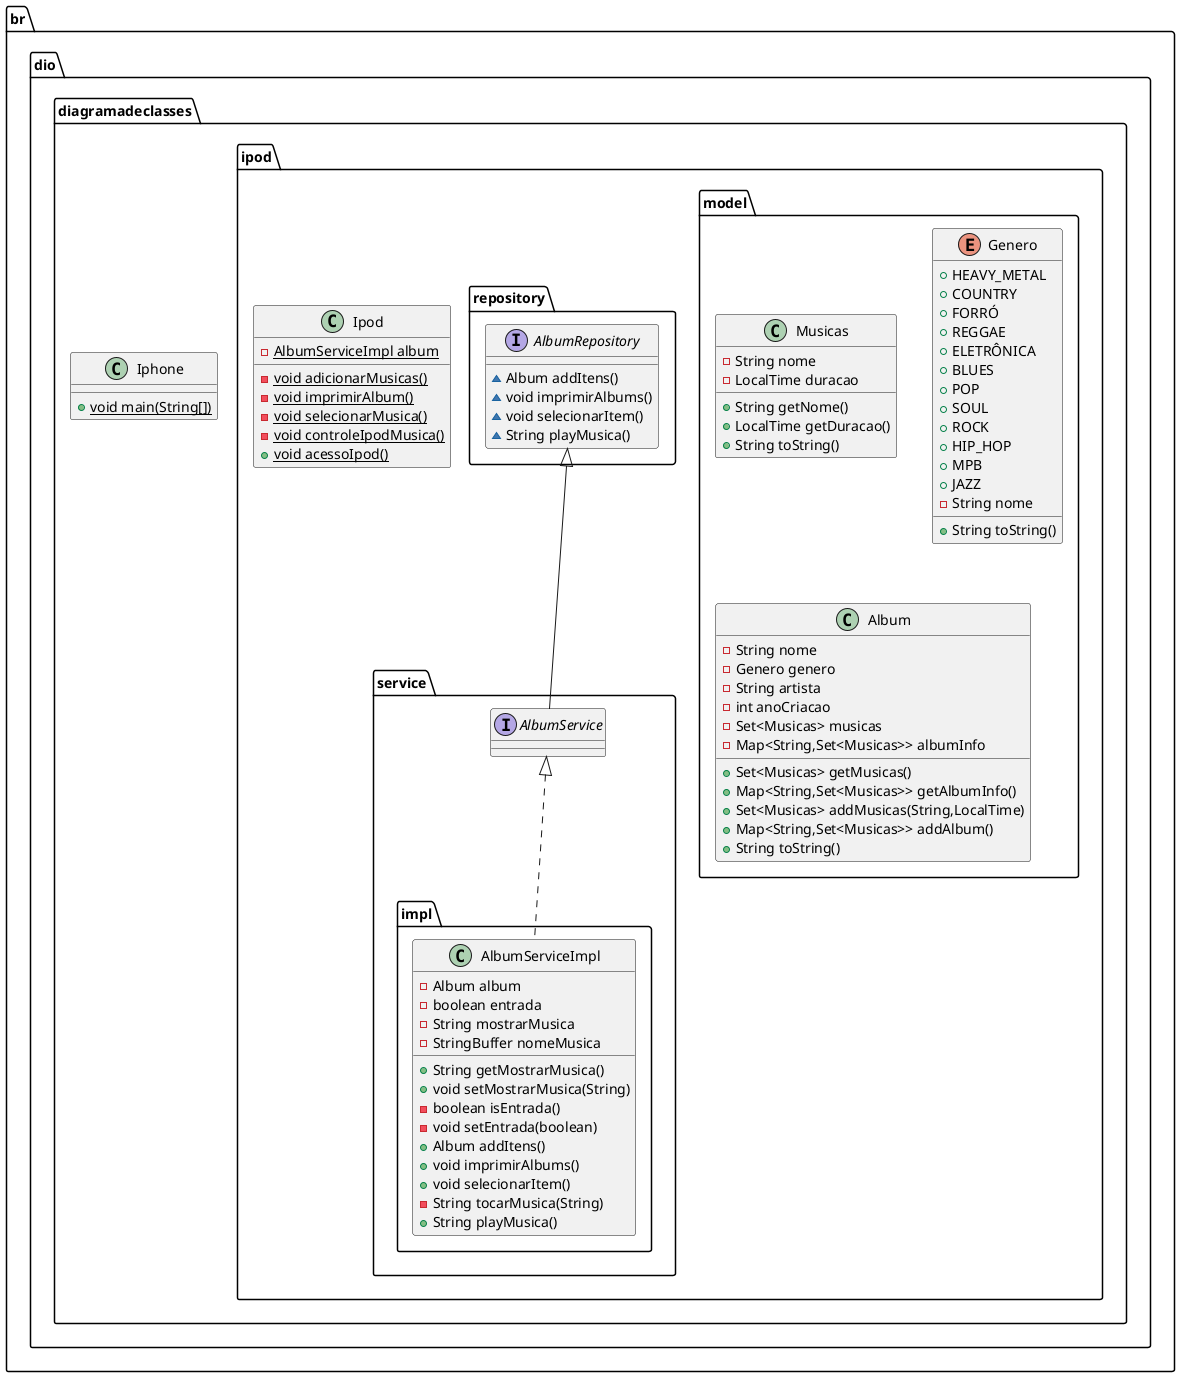 @startuml
interface br.dio.diagramadeclasses.ipod.service.AlbumService {
}
class br.dio.diagramadeclasses.ipod.model.Musicas {
- String nome
- LocalTime duracao
+ String getNome()
+ LocalTime getDuracao()
+ String toString()
}
interface br.dio.diagramadeclasses.ipod.repository.AlbumRepository {
~ Album addItens()
~ void imprimirAlbums()
~ void selecionarItem()
~ String playMusica()
}
enum br.dio.diagramadeclasses.ipod.model.Genero {
+  HEAVY_METAL
+  COUNTRY
+  FORRÓ
+  REGGAE
+  ELETRÔNICA
+  BLUES
+  POP
+  SOUL
+  ROCK
+  HIP_HOP
+  MPB
+  JAZZ
- String nome
+ String toString()
}
class br.dio.diagramadeclasses.ipod.Ipod {
- {static} AlbumServiceImpl album
- {static} void adicionarMusicas()
- {static} void imprimirAlbum()
- {static} void selecionarMusica()
- {static} void controleIpodMusica()
+ {static} void acessoIpod()
}
class br.dio.diagramadeclasses.Iphone {
+ {static} void main(String[])
}
class br.dio.diagramadeclasses.ipod.service.impl.AlbumServiceImpl {
- Album album
- boolean entrada
- String mostrarMusica
- StringBuffer nomeMusica
+ String getMostrarMusica()
+ void setMostrarMusica(String)
- boolean isEntrada()
- void setEntrada(boolean)
+ Album addItens()
+ void imprimirAlbums()
+ void selecionarItem()
- String tocarMusica(String)
+ String playMusica()
}
class br.dio.diagramadeclasses.ipod.model.Album {
- String nome
- Genero genero
- String artista
- int anoCriacao
- Set<Musicas> musicas
- Map<String,Set<Musicas>> albumInfo
+ Set<Musicas> getMusicas()
+ Map<String,Set<Musicas>> getAlbumInfo()
+ Set<Musicas> addMusicas(String,LocalTime)
+ Map<String,Set<Musicas>> addAlbum()
+ String toString()
}


br.dio.diagramadeclasses.ipod.repository.AlbumRepository <|-- br.dio.diagramadeclasses.ipod.service.AlbumService
br.dio.diagramadeclasses.ipod.service.AlbumService <|.. br.dio.diagramadeclasses.ipod.service.impl.AlbumServiceImpl
@enduml